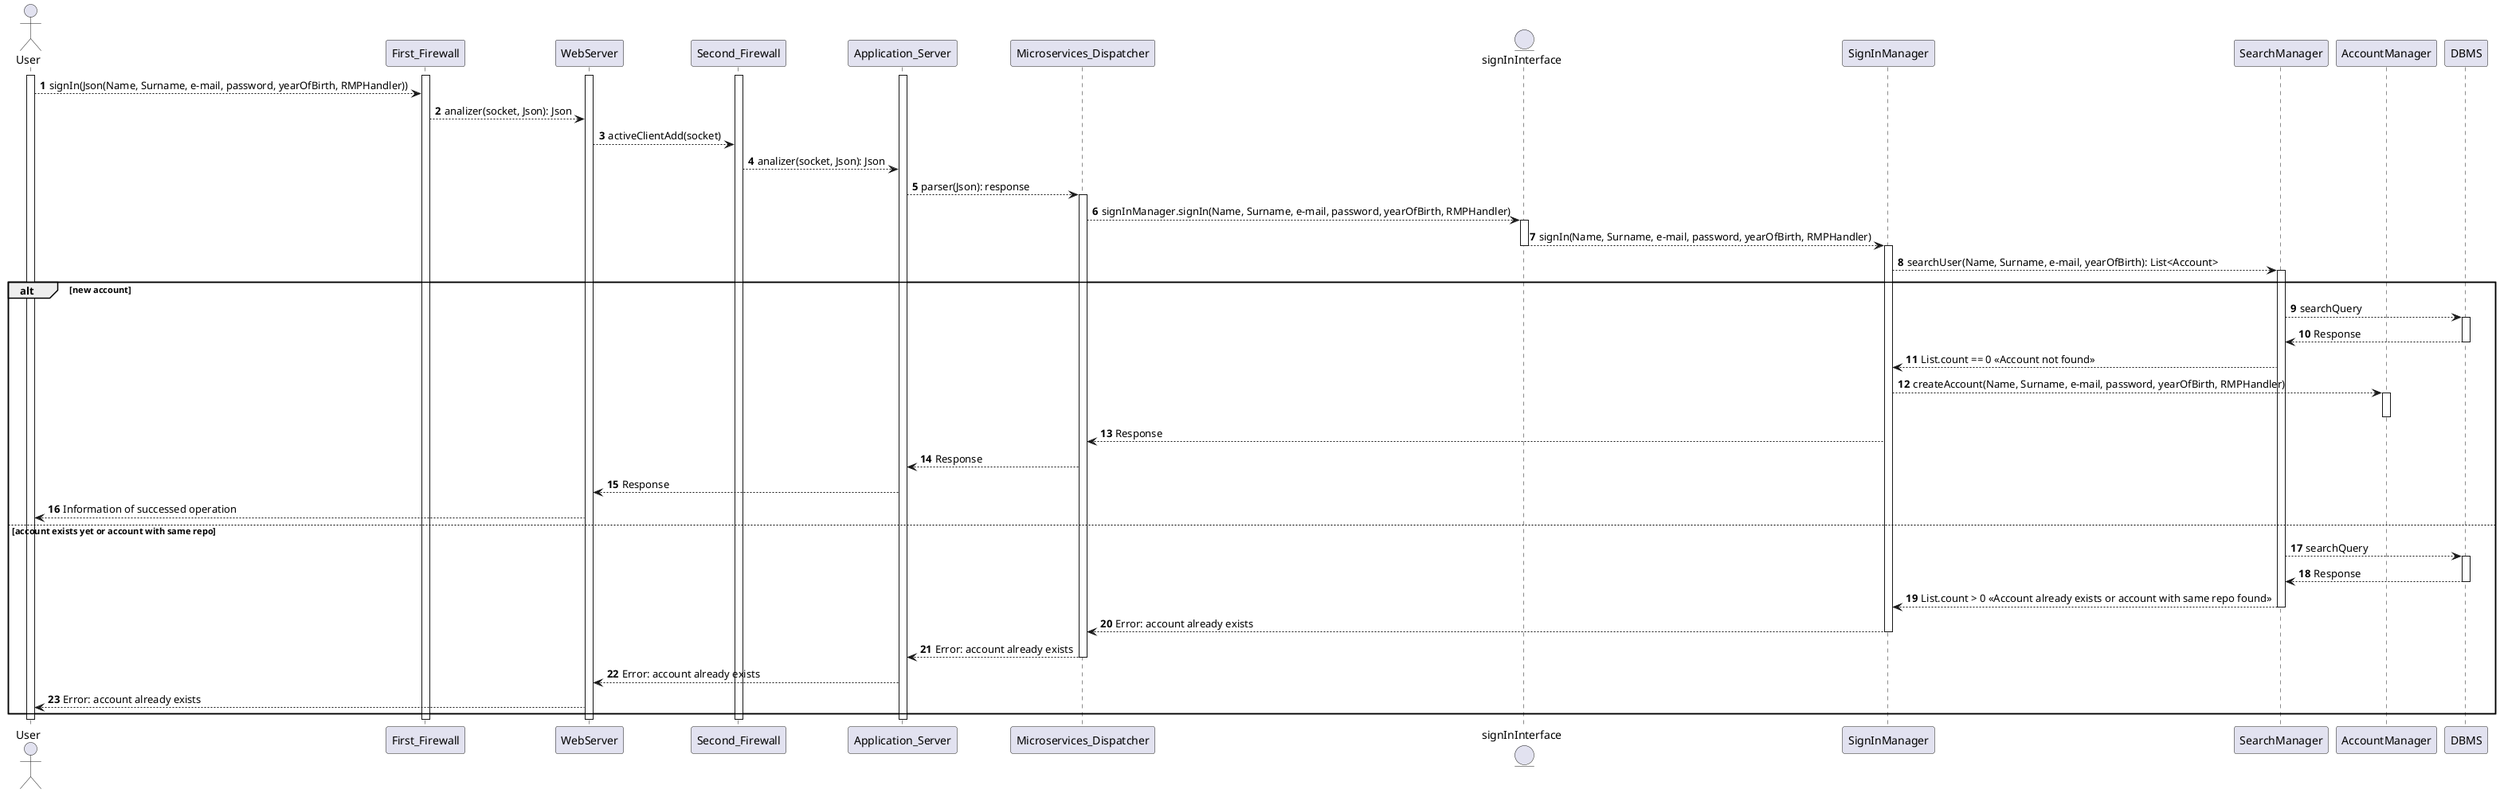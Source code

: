 @startuml

autonumber
actor User as U
participant First_Firewall as FF
participant WebServer as WS
participant Second_Firewall as SF
participant Application_Server as AS
participant Microservices_Dispatcher as MD
entity signInInterface as SII
participant SignInManager as SIM
participant SearchManager as SM
participant AccountManager as AM
participant DBMS as D

activate U
activate FF
activate WS
activate SF
activate AS
U-->FF: signIn(Json(Name, Surname, e-mail, password, yearOfBirth, RMPHandler))
FF-->WS: analizer(socket, Json): Json
WS-->SF: activeClientAdd(socket)
SF-->AS: analizer(socket, Json): Json
AS-->MD: parser(Json): response
activate MD
MD-->SII: signInManager.signIn(Name, Surname, e-mail, password, yearOfBirth, RMPHandler)
activate SII
SII-->SIM: signIn(Name, Surname, e-mail, password, yearOfBirth, RMPHandler)
deactivate SII
activate SIM
SIM-->SM: searchUser(Name, Surname, e-mail, yearOfBirth): List<Account>
activate SM
alt new account 
    SM-->D: searchQuery
    activate D
    D-->SM: Response
    deactivate D
    SM-->SIM: List.count == 0 <<Account not found>>
    SIM-->AM: createAccount(Name, Surname, e-mail, password, yearOfBirth, RMPHandler)
    activate AM
    deactivate AM
    SIM-->MD: Response
    MD-->AS: Response
    AS-->WS: Response
    WS-->U: Information of successed operation
else account exists yet or account with same repo
    SM-->D: searchQuery
    activate D
    D-->SM: Response
    deactivate D
    SM-->SIM: List.count > 0 <<Account already exists or account with same repo found>>
    deactivate SM
    SIM-->MD: Error: account already exists
    deactivate SIM
    MD-->AS: Error: account already exists
    deactivate MD
    AS-->WS: Error: account already exists
    WS-->U: Error: account already exists
end
deactivate U
deactivate FF
deactivate WS
deactivate SF
deactivate AS
@enduml